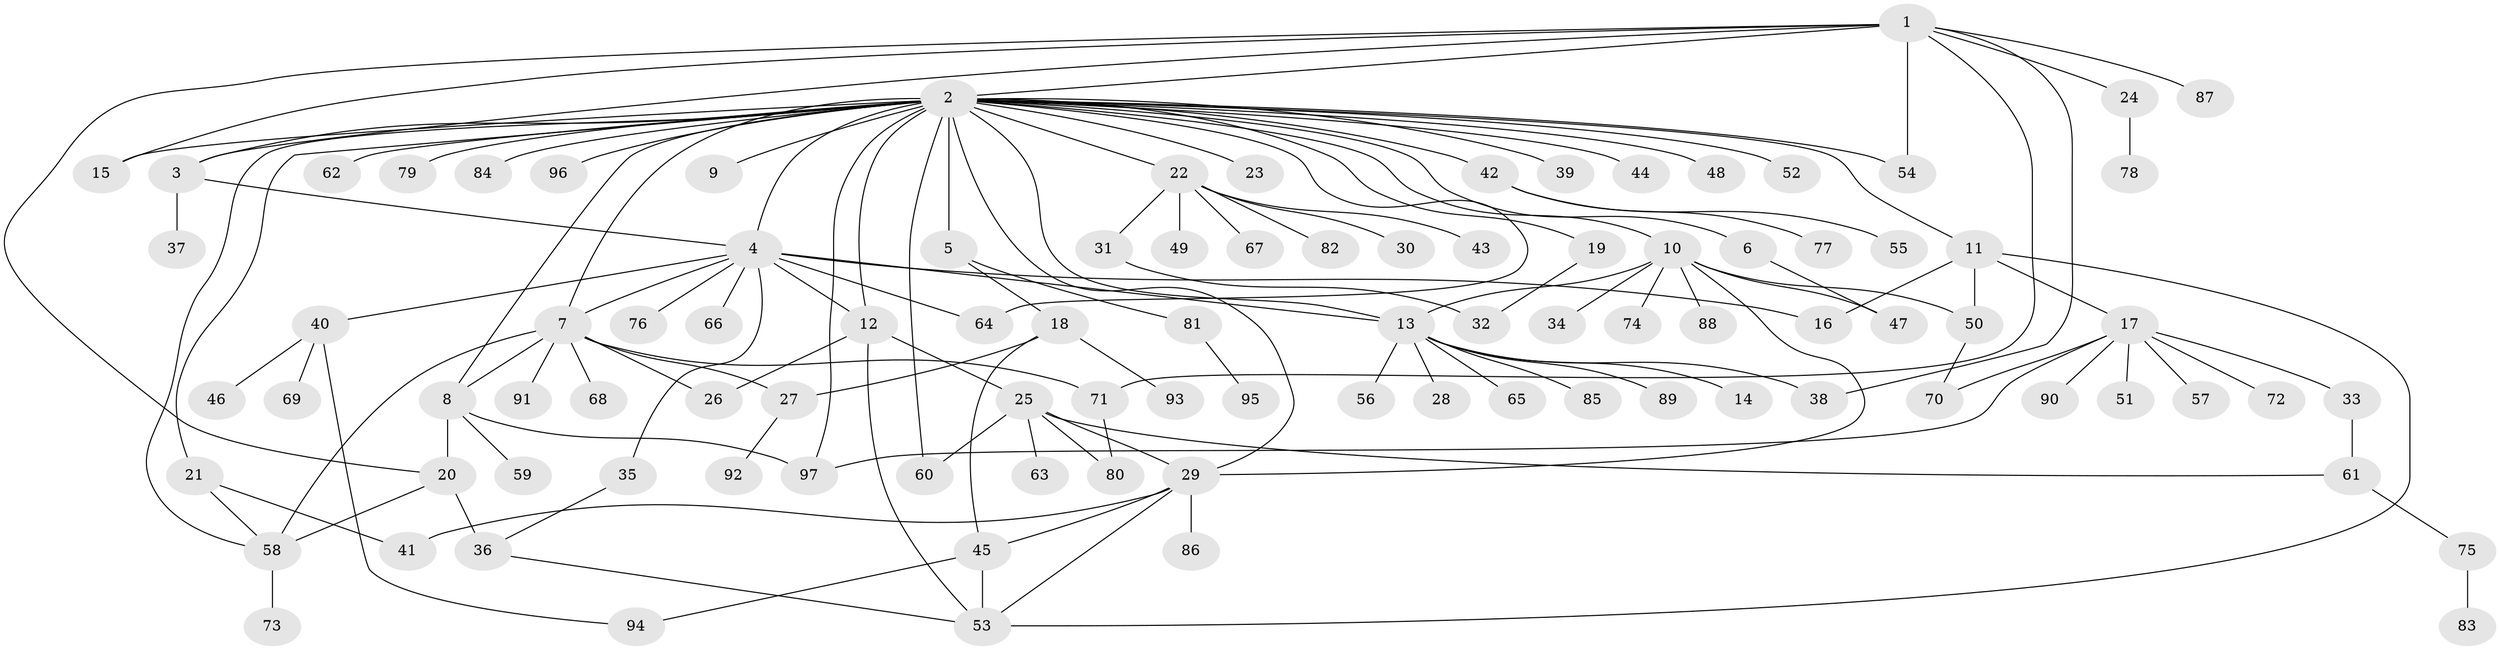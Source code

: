 // original degree distribution, {10: 0.014598540145985401, 38: 0.0072992700729927005, 6: 0.029197080291970802, 12: 0.0072992700729927005, 3: 0.13138686131386862, 2: 0.19708029197080293, 9: 0.021897810218978103, 7: 0.021897810218978103, 11: 0.0072992700729927005, 1: 0.5255474452554745, 5: 0.0072992700729927005, 8: 0.0072992700729927005, 4: 0.021897810218978103}
// Generated by graph-tools (version 1.1) at 2025/50/03/04/25 22:50:36]
// undirected, 97 vertices, 134 edges
graph export_dot {
  node [color=gray90,style=filled];
  1;
  2;
  3;
  4;
  5;
  6;
  7;
  8;
  9;
  10;
  11;
  12;
  13;
  14;
  15;
  16;
  17;
  18;
  19;
  20;
  21;
  22;
  23;
  24;
  25;
  26;
  27;
  28;
  29;
  30;
  31;
  32;
  33;
  34;
  35;
  36;
  37;
  38;
  39;
  40;
  41;
  42;
  43;
  44;
  45;
  46;
  47;
  48;
  49;
  50;
  51;
  52;
  53;
  54;
  55;
  56;
  57;
  58;
  59;
  60;
  61;
  62;
  63;
  64;
  65;
  66;
  67;
  68;
  69;
  70;
  71;
  72;
  73;
  74;
  75;
  76;
  77;
  78;
  79;
  80;
  81;
  82;
  83;
  84;
  85;
  86;
  87;
  88;
  89;
  90;
  91;
  92;
  93;
  94;
  95;
  96;
  97;
  1 -- 2 [weight=1.0];
  1 -- 3 [weight=1.0];
  1 -- 15 [weight=1.0];
  1 -- 20 [weight=1.0];
  1 -- 24 [weight=1.0];
  1 -- 38 [weight=1.0];
  1 -- 54 [weight=1.0];
  1 -- 71 [weight=1.0];
  1 -- 87 [weight=1.0];
  2 -- 3 [weight=1.0];
  2 -- 4 [weight=1.0];
  2 -- 5 [weight=1.0];
  2 -- 6 [weight=1.0];
  2 -- 7 [weight=1.0];
  2 -- 8 [weight=1.0];
  2 -- 9 [weight=1.0];
  2 -- 10 [weight=1.0];
  2 -- 11 [weight=1.0];
  2 -- 12 [weight=1.0];
  2 -- 13 [weight=1.0];
  2 -- 15 [weight=1.0];
  2 -- 19 [weight=1.0];
  2 -- 21 [weight=2.0];
  2 -- 22 [weight=1.0];
  2 -- 23 [weight=1.0];
  2 -- 29 [weight=1.0];
  2 -- 39 [weight=1.0];
  2 -- 42 [weight=1.0];
  2 -- 44 [weight=1.0];
  2 -- 48 [weight=1.0];
  2 -- 52 [weight=1.0];
  2 -- 54 [weight=1.0];
  2 -- 58 [weight=1.0];
  2 -- 60 [weight=1.0];
  2 -- 62 [weight=1.0];
  2 -- 64 [weight=1.0];
  2 -- 79 [weight=1.0];
  2 -- 84 [weight=1.0];
  2 -- 96 [weight=1.0];
  2 -- 97 [weight=1.0];
  3 -- 4 [weight=1.0];
  3 -- 37 [weight=1.0];
  4 -- 7 [weight=1.0];
  4 -- 12 [weight=1.0];
  4 -- 13 [weight=1.0];
  4 -- 16 [weight=1.0];
  4 -- 35 [weight=1.0];
  4 -- 40 [weight=1.0];
  4 -- 64 [weight=1.0];
  4 -- 66 [weight=1.0];
  4 -- 76 [weight=1.0];
  5 -- 18 [weight=1.0];
  5 -- 81 [weight=1.0];
  6 -- 47 [weight=1.0];
  7 -- 8 [weight=1.0];
  7 -- 26 [weight=1.0];
  7 -- 27 [weight=1.0];
  7 -- 58 [weight=1.0];
  7 -- 68 [weight=1.0];
  7 -- 71 [weight=1.0];
  7 -- 91 [weight=1.0];
  8 -- 20 [weight=1.0];
  8 -- 59 [weight=1.0];
  8 -- 97 [weight=1.0];
  10 -- 13 [weight=1.0];
  10 -- 29 [weight=1.0];
  10 -- 34 [weight=1.0];
  10 -- 47 [weight=1.0];
  10 -- 50 [weight=1.0];
  10 -- 74 [weight=1.0];
  10 -- 88 [weight=1.0];
  11 -- 16 [weight=1.0];
  11 -- 17 [weight=1.0];
  11 -- 50 [weight=1.0];
  11 -- 53 [weight=1.0];
  12 -- 25 [weight=1.0];
  12 -- 26 [weight=1.0];
  12 -- 53 [weight=1.0];
  13 -- 14 [weight=1.0];
  13 -- 28 [weight=1.0];
  13 -- 38 [weight=1.0];
  13 -- 56 [weight=1.0];
  13 -- 65 [weight=1.0];
  13 -- 85 [weight=1.0];
  13 -- 89 [weight=1.0];
  17 -- 33 [weight=1.0];
  17 -- 51 [weight=1.0];
  17 -- 57 [weight=1.0];
  17 -- 70 [weight=1.0];
  17 -- 72 [weight=1.0];
  17 -- 90 [weight=1.0];
  17 -- 97 [weight=1.0];
  18 -- 27 [weight=1.0];
  18 -- 45 [weight=1.0];
  18 -- 93 [weight=1.0];
  19 -- 32 [weight=1.0];
  20 -- 36 [weight=3.0];
  20 -- 58 [weight=1.0];
  21 -- 41 [weight=1.0];
  21 -- 58 [weight=1.0];
  22 -- 30 [weight=1.0];
  22 -- 31 [weight=1.0];
  22 -- 43 [weight=1.0];
  22 -- 49 [weight=1.0];
  22 -- 67 [weight=1.0];
  22 -- 82 [weight=1.0];
  24 -- 78 [weight=1.0];
  25 -- 29 [weight=1.0];
  25 -- 60 [weight=1.0];
  25 -- 61 [weight=1.0];
  25 -- 63 [weight=1.0];
  25 -- 80 [weight=1.0];
  27 -- 92 [weight=1.0];
  29 -- 41 [weight=1.0];
  29 -- 45 [weight=1.0];
  29 -- 53 [weight=1.0];
  29 -- 86 [weight=1.0];
  31 -- 32 [weight=1.0];
  33 -- 61 [weight=1.0];
  35 -- 36 [weight=1.0];
  36 -- 53 [weight=1.0];
  40 -- 46 [weight=1.0];
  40 -- 69 [weight=1.0];
  40 -- 94 [weight=1.0];
  42 -- 55 [weight=1.0];
  42 -- 77 [weight=1.0];
  45 -- 53 [weight=1.0];
  45 -- 94 [weight=1.0];
  50 -- 70 [weight=1.0];
  58 -- 73 [weight=1.0];
  61 -- 75 [weight=1.0];
  71 -- 80 [weight=1.0];
  75 -- 83 [weight=1.0];
  81 -- 95 [weight=1.0];
}
